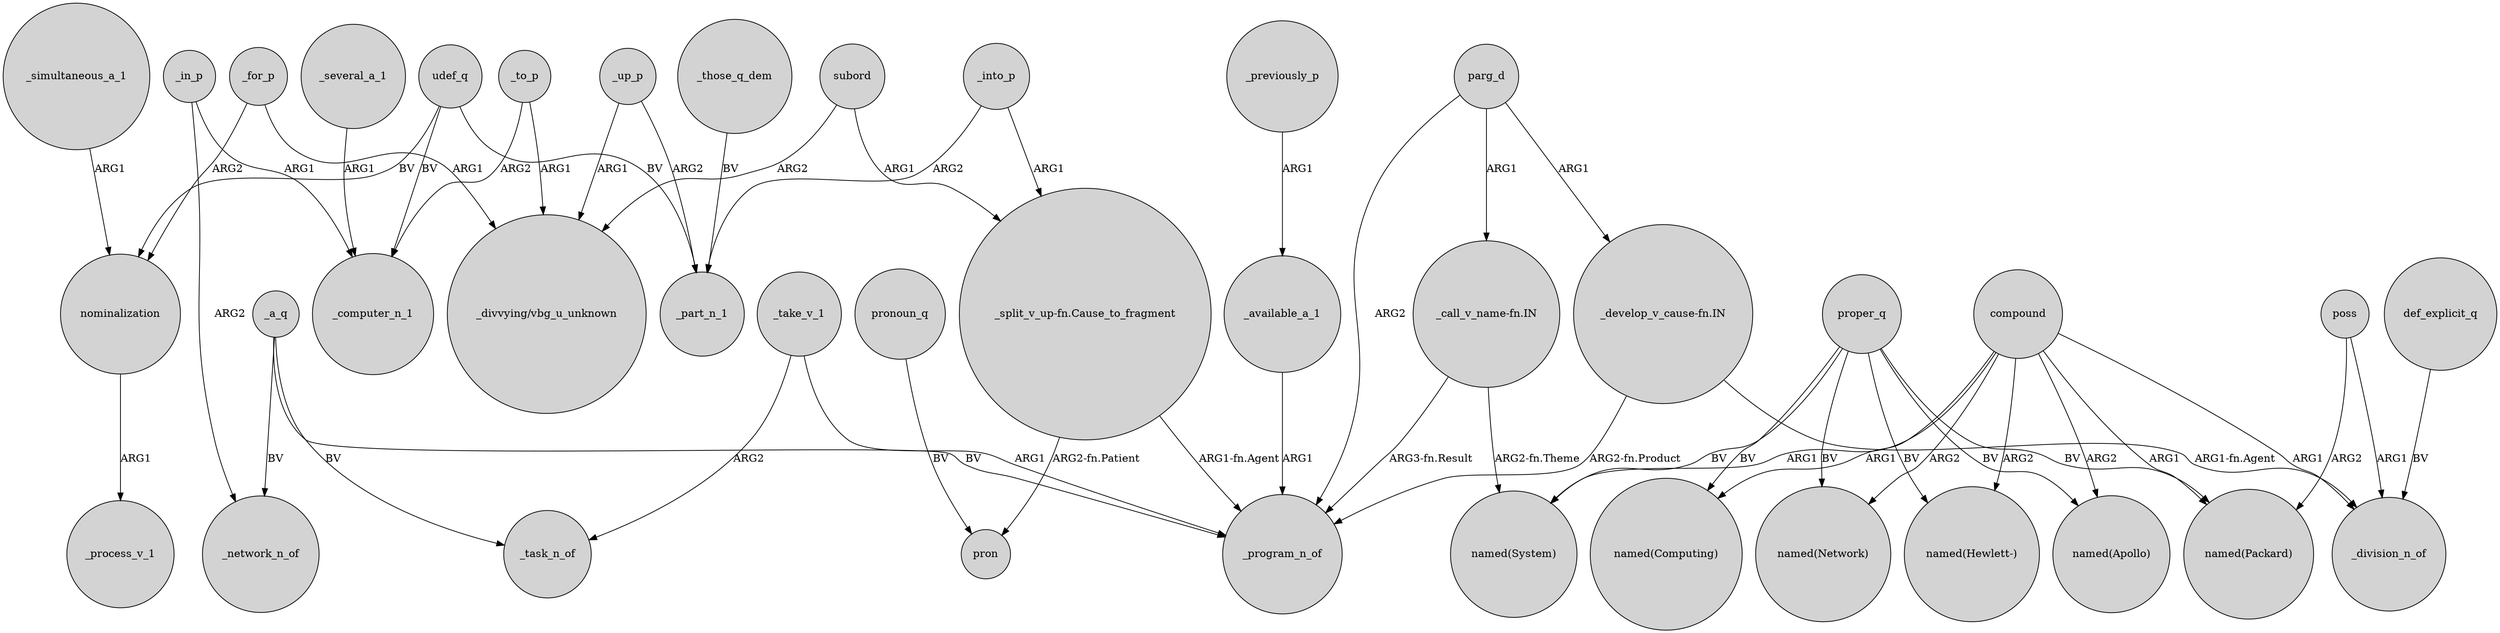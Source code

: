 digraph {
	node [shape=circle style=filled]
	"_develop_v_cause-fn.IN" -> _program_n_of [label="ARG2-fn.Product"]
	_a_q -> _task_n_of [label=BV]
	_in_p -> _computer_n_1 [label=ARG1]
	_up_p -> _part_n_1 [label=ARG2]
	_take_v_1 -> _program_n_of [label=ARG1]
	proper_q -> "named(Computing)" [label=BV]
	compound -> "named(Computing)" [label=ARG1]
	proper_q -> "named(Packard)" [label=BV]
	compound -> "named(Hewlett-)" [label=ARG2]
	poss -> "named(Packard)" [label=ARG2]
	_to_p -> "_divvying/vbg_u_unknown" [label=ARG1]
	nominalization -> _process_v_1 [label=ARG1]
	_previously_p -> _available_a_1 [label=ARG1]
	"_split_v_up-fn.Cause_to_fragment" -> pron [label="ARG2-fn.Patient"]
	"_develop_v_cause-fn.IN" -> _division_n_of [label="ARG1-fn.Agent"]
	_to_p -> _computer_n_1 [label=ARG2]
	"_call_v_name-fn.IN" -> _program_n_of [label="ARG3-fn.Result"]
	_for_p -> nominalization [label=ARG2]
	_in_p -> _network_n_of [label=ARG2]
	_those_q_dem -> _part_n_1 [label=BV]
	parg_d -> _program_n_of [label=ARG2]
	_up_p -> "_divvying/vbg_u_unknown" [label=ARG1]
	poss -> _division_n_of [label=ARG1]
	_several_a_1 -> _computer_n_1 [label=ARG1]
	udef_q -> _computer_n_1 [label=BV]
	proper_q -> "named(Hewlett-)" [label=BV]
	compound -> "named(Network)" [label=ARG2]
	_into_p -> "_split_v_up-fn.Cause_to_fragment" [label=ARG1]
	_a_q -> _network_n_of [label=BV]
	def_explicit_q -> _division_n_of [label=BV]
	parg_d -> "_call_v_name-fn.IN" [label=ARG1]
	compound -> "named(Packard)" [label=ARG1]
	compound -> "named(Apollo)" [label=ARG2]
	_available_a_1 -> _program_n_of [label=ARG1]
	pronoun_q -> pron [label=BV]
	_simultaneous_a_1 -> nominalization [label=ARG1]
	_into_p -> _part_n_1 [label=ARG2]
	_a_q -> _program_n_of [label=BV]
	"_call_v_name-fn.IN" -> "named(System)" [label="ARG2-fn.Theme"]
	parg_d -> "_develop_v_cause-fn.IN" [label=ARG1]
	udef_q -> nominalization [label=BV]
	subord -> "_split_v_up-fn.Cause_to_fragment" [label=ARG1]
	udef_q -> _part_n_1 [label=BV]
	proper_q -> "named(System)" [label=BV]
	compound -> "named(System)" [label=ARG1]
	proper_q -> "named(Network)" [label=BV]
	"_split_v_up-fn.Cause_to_fragment" -> _program_n_of [label="ARG1-fn.Agent"]
	_for_p -> "_divvying/vbg_u_unknown" [label=ARG1]
	subord -> "_divvying/vbg_u_unknown" [label=ARG2]
	compound -> _division_n_of [label=ARG1]
	proper_q -> "named(Apollo)" [label=BV]
	_take_v_1 -> _task_n_of [label=ARG2]
}
